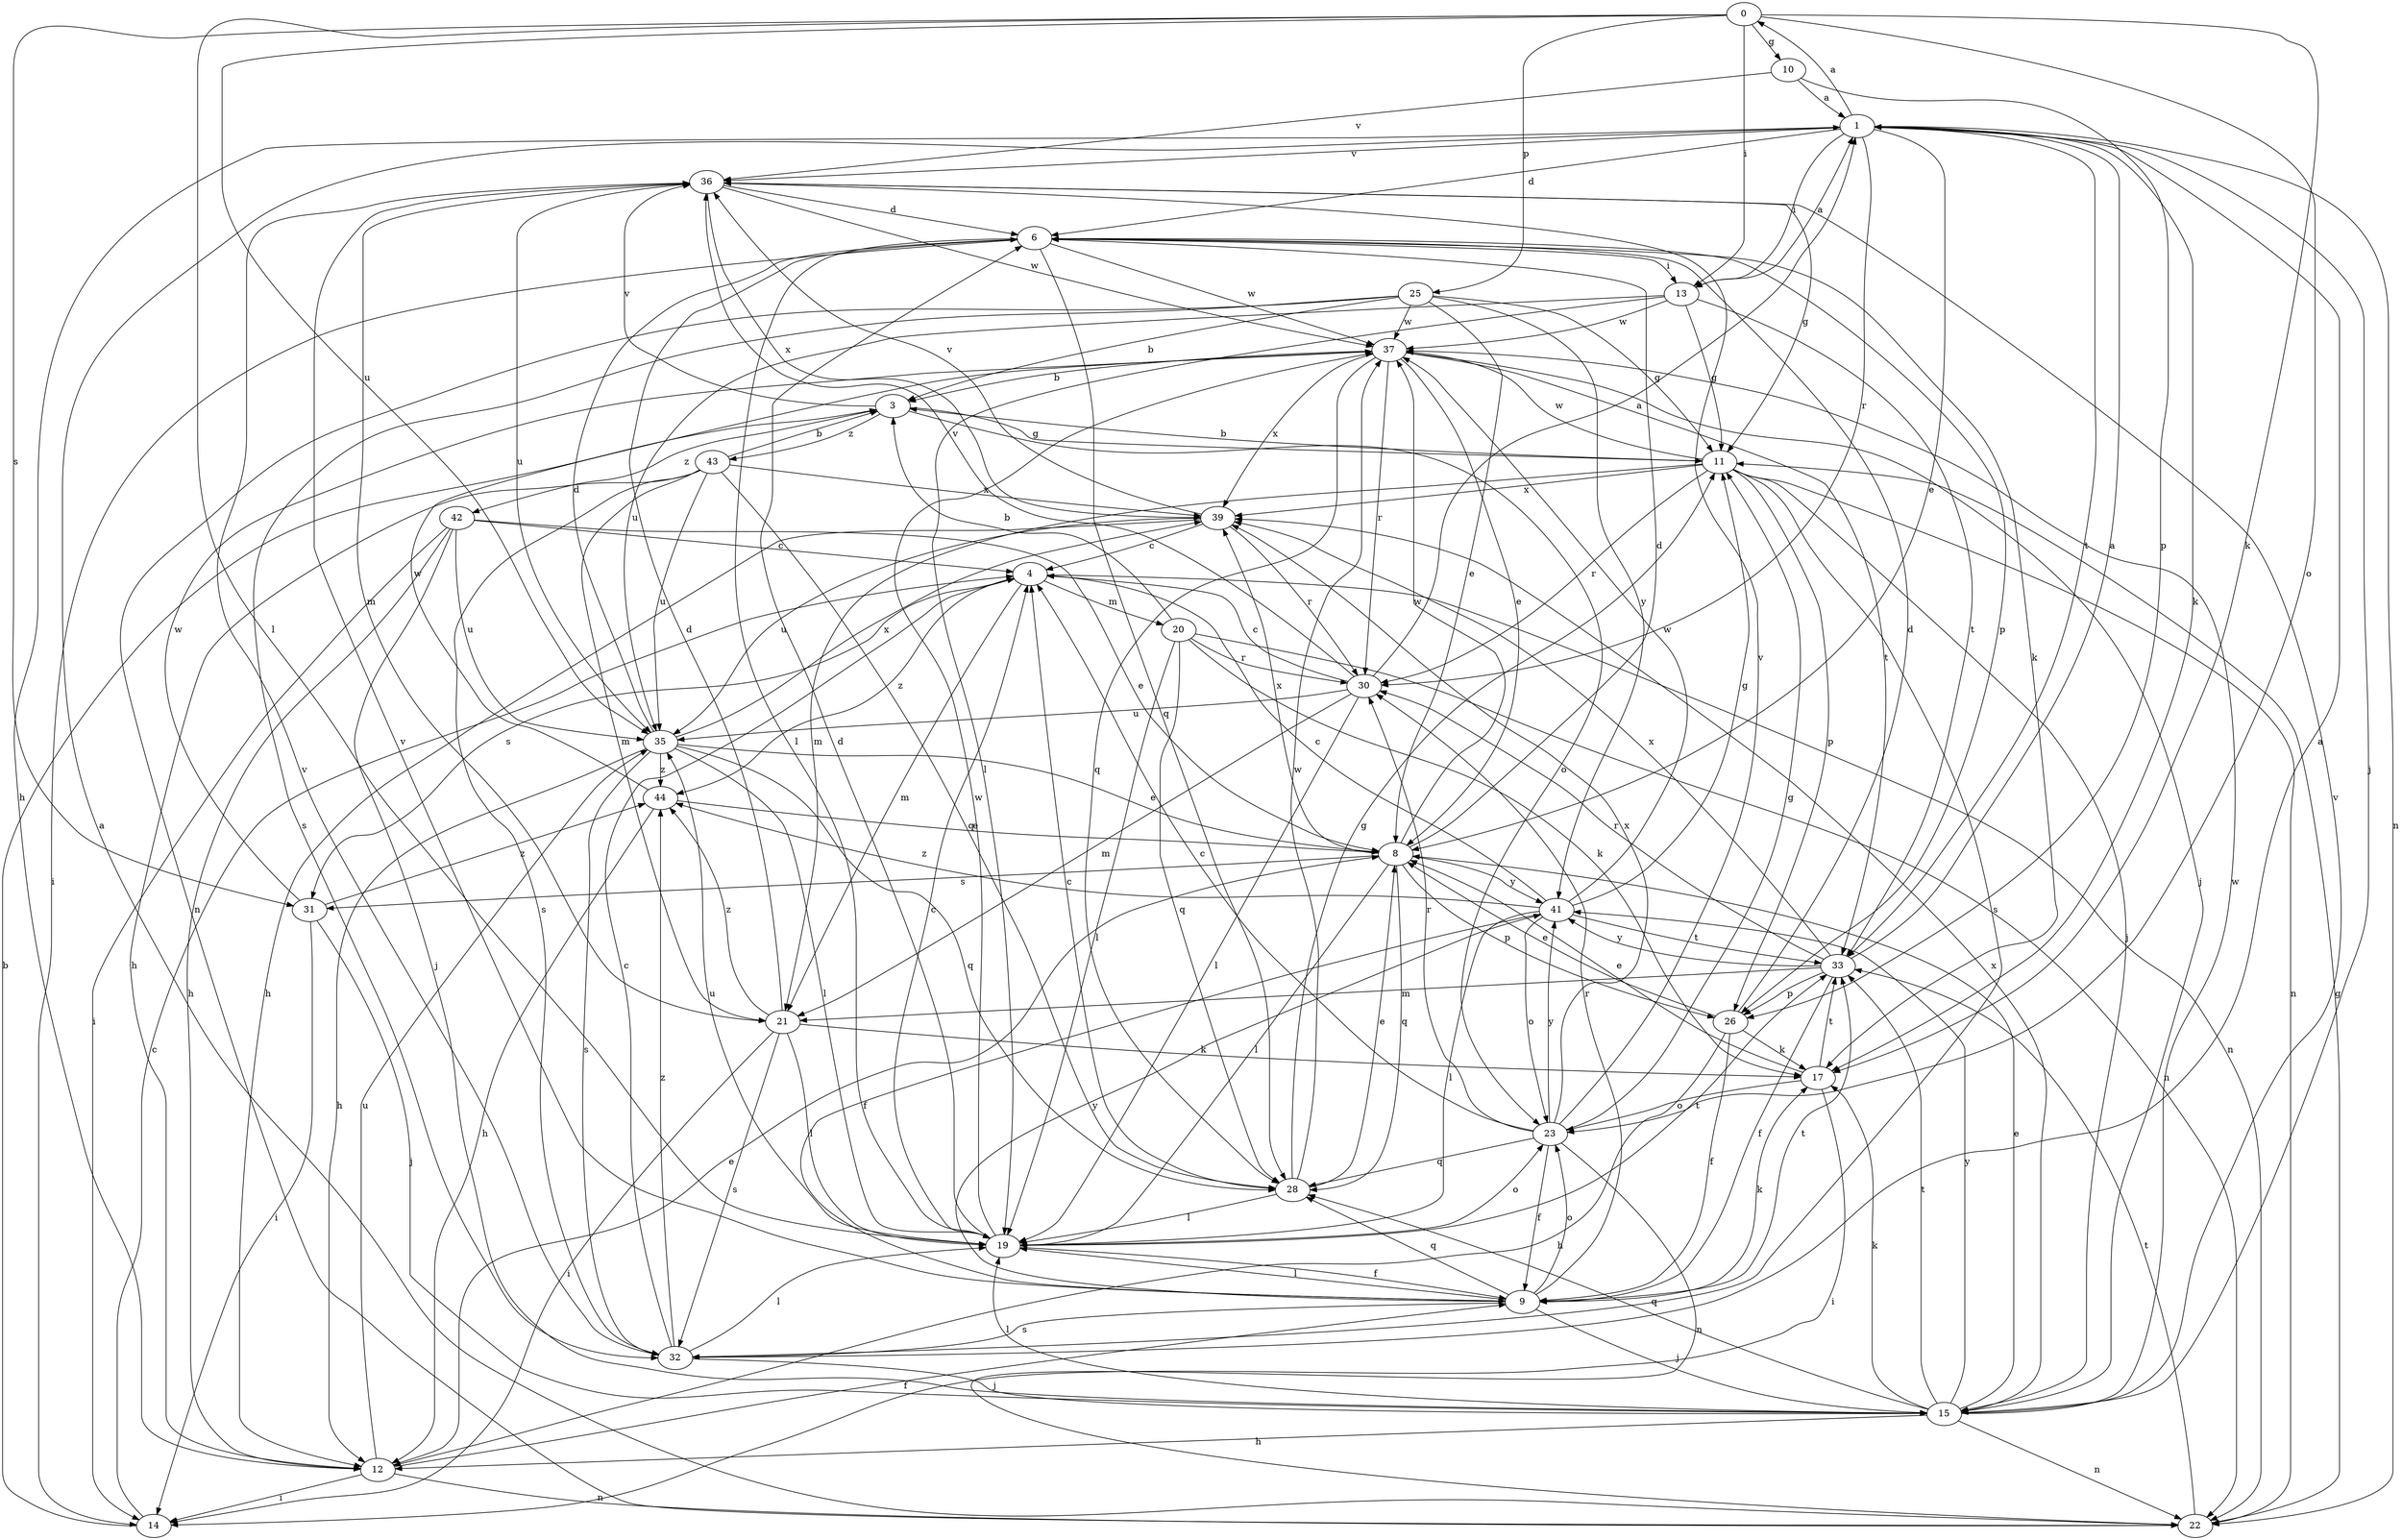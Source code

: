 strict digraph  {
0;
1;
3;
4;
6;
8;
9;
10;
11;
12;
13;
14;
15;
17;
19;
20;
21;
22;
23;
25;
26;
28;
30;
31;
32;
33;
35;
36;
37;
39;
41;
42;
43;
44;
0 -> 10  [label=g];
0 -> 13  [label=i];
0 -> 17  [label=k];
0 -> 19  [label=l];
0 -> 23  [label=o];
0 -> 25  [label=p];
0 -> 31  [label=s];
0 -> 35  [label=u];
1 -> 0  [label=a];
1 -> 6  [label=d];
1 -> 8  [label=e];
1 -> 12  [label=h];
1 -> 13  [label=i];
1 -> 15  [label=j];
1 -> 17  [label=k];
1 -> 22  [label=n];
1 -> 30  [label=r];
1 -> 33  [label=t];
1 -> 36  [label=v];
3 -> 11  [label=g];
3 -> 23  [label=o];
3 -> 36  [label=v];
3 -> 42  [label=z];
3 -> 43  [label=z];
4 -> 20  [label=m];
4 -> 21  [label=m];
4 -> 22  [label=n];
4 -> 31  [label=s];
4 -> 44  [label=z];
6 -> 13  [label=i];
6 -> 14  [label=i];
6 -> 17  [label=k];
6 -> 19  [label=l];
6 -> 26  [label=p];
6 -> 28  [label=q];
6 -> 37  [label=w];
8 -> 6  [label=d];
8 -> 19  [label=l];
8 -> 26  [label=p];
8 -> 28  [label=q];
8 -> 31  [label=s];
8 -> 37  [label=w];
8 -> 39  [label=x];
8 -> 41  [label=y];
9 -> 15  [label=j];
9 -> 17  [label=k];
9 -> 19  [label=l];
9 -> 23  [label=o];
9 -> 28  [label=q];
9 -> 30  [label=r];
9 -> 32  [label=s];
9 -> 33  [label=t];
9 -> 36  [label=v];
9 -> 41  [label=y];
10 -> 1  [label=a];
10 -> 26  [label=p];
10 -> 36  [label=v];
11 -> 3  [label=b];
11 -> 15  [label=j];
11 -> 21  [label=m];
11 -> 22  [label=n];
11 -> 26  [label=p];
11 -> 30  [label=r];
11 -> 32  [label=s];
11 -> 37  [label=w];
11 -> 39  [label=x];
12 -> 8  [label=e];
12 -> 9  [label=f];
12 -> 14  [label=i];
12 -> 22  [label=n];
12 -> 35  [label=u];
13 -> 1  [label=a];
13 -> 11  [label=g];
13 -> 19  [label=l];
13 -> 33  [label=t];
13 -> 35  [label=u];
13 -> 37  [label=w];
14 -> 3  [label=b];
14 -> 4  [label=c];
15 -> 8  [label=e];
15 -> 12  [label=h];
15 -> 17  [label=k];
15 -> 19  [label=l];
15 -> 22  [label=n];
15 -> 28  [label=q];
15 -> 33  [label=t];
15 -> 36  [label=v];
15 -> 37  [label=w];
15 -> 39  [label=x];
15 -> 41  [label=y];
17 -> 8  [label=e];
17 -> 14  [label=i];
17 -> 23  [label=o];
17 -> 33  [label=t];
19 -> 4  [label=c];
19 -> 6  [label=d];
19 -> 9  [label=f];
19 -> 23  [label=o];
19 -> 33  [label=t];
19 -> 35  [label=u];
19 -> 37  [label=w];
20 -> 3  [label=b];
20 -> 17  [label=k];
20 -> 19  [label=l];
20 -> 22  [label=n];
20 -> 28  [label=q];
20 -> 30  [label=r];
21 -> 6  [label=d];
21 -> 14  [label=i];
21 -> 17  [label=k];
21 -> 19  [label=l];
21 -> 32  [label=s];
21 -> 44  [label=z];
22 -> 1  [label=a];
22 -> 11  [label=g];
22 -> 33  [label=t];
23 -> 4  [label=c];
23 -> 9  [label=f];
23 -> 11  [label=g];
23 -> 22  [label=n];
23 -> 28  [label=q];
23 -> 30  [label=r];
23 -> 36  [label=v];
23 -> 39  [label=x];
23 -> 41  [label=y];
25 -> 3  [label=b];
25 -> 8  [label=e];
25 -> 11  [label=g];
25 -> 22  [label=n];
25 -> 32  [label=s];
25 -> 37  [label=w];
25 -> 41  [label=y];
26 -> 6  [label=d];
26 -> 8  [label=e];
26 -> 9  [label=f];
26 -> 12  [label=h];
26 -> 17  [label=k];
28 -> 4  [label=c];
28 -> 8  [label=e];
28 -> 11  [label=g];
28 -> 19  [label=l];
28 -> 37  [label=w];
30 -> 1  [label=a];
30 -> 4  [label=c];
30 -> 19  [label=l];
30 -> 21  [label=m];
30 -> 35  [label=u];
30 -> 36  [label=v];
31 -> 14  [label=i];
31 -> 15  [label=j];
31 -> 37  [label=w];
31 -> 44  [label=z];
32 -> 1  [label=a];
32 -> 4  [label=c];
32 -> 15  [label=j];
32 -> 19  [label=l];
32 -> 36  [label=v];
32 -> 44  [label=z];
33 -> 1  [label=a];
33 -> 9  [label=f];
33 -> 21  [label=m];
33 -> 26  [label=p];
33 -> 30  [label=r];
33 -> 39  [label=x];
33 -> 41  [label=y];
35 -> 6  [label=d];
35 -> 8  [label=e];
35 -> 12  [label=h];
35 -> 19  [label=l];
35 -> 28  [label=q];
35 -> 32  [label=s];
35 -> 39  [label=x];
35 -> 44  [label=z];
36 -> 6  [label=d];
36 -> 11  [label=g];
36 -> 21  [label=m];
36 -> 35  [label=u];
36 -> 37  [label=w];
36 -> 39  [label=x];
37 -> 3  [label=b];
37 -> 8  [label=e];
37 -> 15  [label=j];
37 -> 28  [label=q];
37 -> 30  [label=r];
37 -> 33  [label=t];
37 -> 39  [label=x];
39 -> 4  [label=c];
39 -> 12  [label=h];
39 -> 30  [label=r];
39 -> 35  [label=u];
39 -> 36  [label=v];
41 -> 4  [label=c];
41 -> 9  [label=f];
41 -> 11  [label=g];
41 -> 19  [label=l];
41 -> 23  [label=o];
41 -> 33  [label=t];
41 -> 37  [label=w];
41 -> 44  [label=z];
42 -> 4  [label=c];
42 -> 8  [label=e];
42 -> 12  [label=h];
42 -> 14  [label=i];
42 -> 15  [label=j];
42 -> 35  [label=u];
43 -> 3  [label=b];
43 -> 12  [label=h];
43 -> 21  [label=m];
43 -> 28  [label=q];
43 -> 32  [label=s];
43 -> 35  [label=u];
43 -> 39  [label=x];
44 -> 8  [label=e];
44 -> 12  [label=h];
44 -> 37  [label=w];
}
